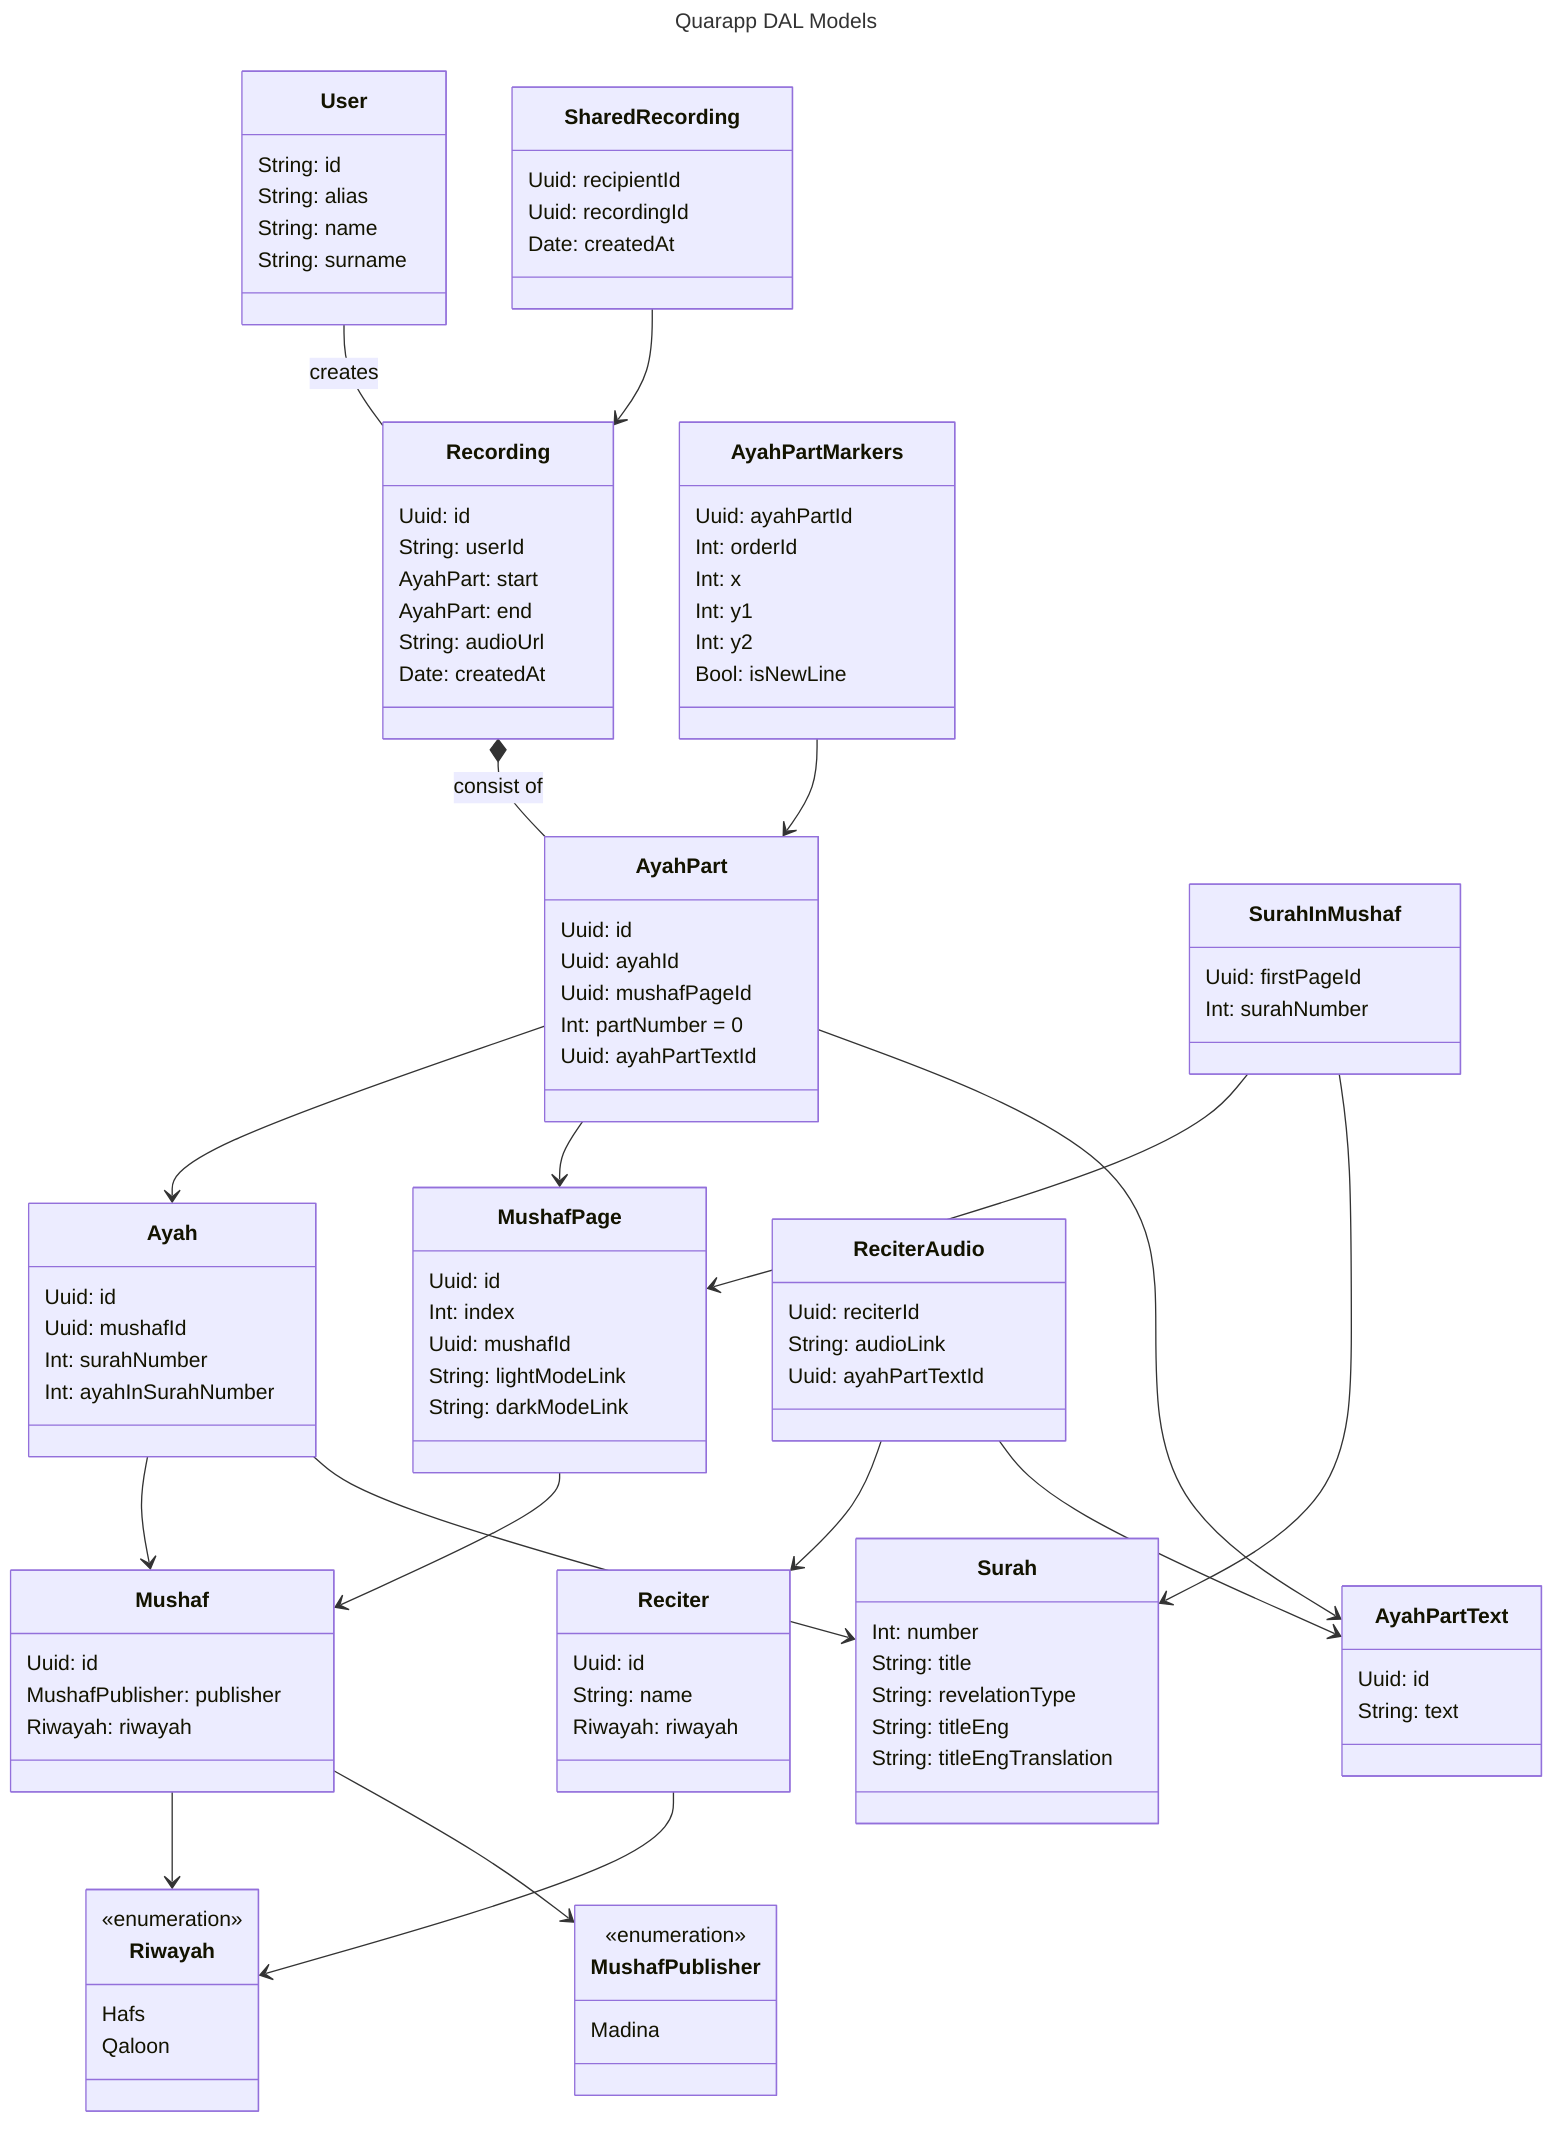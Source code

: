 ---
title: Quarapp DAL Models
---
classDiagram
class Riwayah {
    <<enumeration>>
    Hafs
    Qaloon
}
class MushafPublisher {
    <<enumeration>>
    Madina
}
class User {
    String: id
    String: alias
    String: name
    String: surname
}
class Mushaf {
    Uuid: id
    MushafPublisher: publisher
    Riwayah: riwayah
}
class Surah {
    Int: number
    String: title
    String: revelationType
    String: titleEng
    String: titleEngTranslation
}
class MushafPage {
    Uuid: id
    Int: index
    Uuid: mushafId
    String: lightModeLink
    String: darkModeLink
}
class Ayah {
    Uuid: id
    Uuid: mushafId
    Int: surahNumber
    Int: ayahInSurahNumber
}
class AyahPart {
    Uuid: id
    Uuid: ayahId
    Uuid: mushafPageId
    Int: partNumber = 0
    Uuid: ayahPartTextId
}
class SurahInMushaf {
    Uuid: firstPageId
    Int: surahNumber
}
class Recording {
    Uuid: id
    String: userId
    AyahPart: start
    AyahPart: end 
    String: audioUrl
    Date: createdAt
}
class SharedRecording {
    Uuid: recipientId
    Uuid: recordingId
    Date: createdAt
}
class AyahPartMarkers {
    Uuid: ayahPartId
    Int: orderId
    Int: x
    Int: y1
    Int: y2
    Bool: isNewLine
}
class Reciter {
    Uuid: id
    String: name
    Riwayah: riwayah
}
class ReciterAudio {
    Uuid: reciterId
    String: audioLink
    Uuid: ayahPartTextId
}
class AyahPartText {
    Uuid: id
    String: text
}
Recording *-- AyahPart: consist of
User -- Recording: creates
AyahPart --> Ayah
AyahPart --> MushafPage
AyahPart --> AyahPartText
Ayah --> Mushaf
Mushaf --> Riwayah
Mushaf --> MushafPublisher
SharedRecording --> Recording
AyahPartMarkers --> AyahPart
MushafPage --> Mushaf
SurahInMushaf --> MushafPage
SurahInMushaf --> Surah
Reciter --> Riwayah
ReciterAudio --> Reciter
ReciterAudio --> AyahPartText
Ayah --> Surah